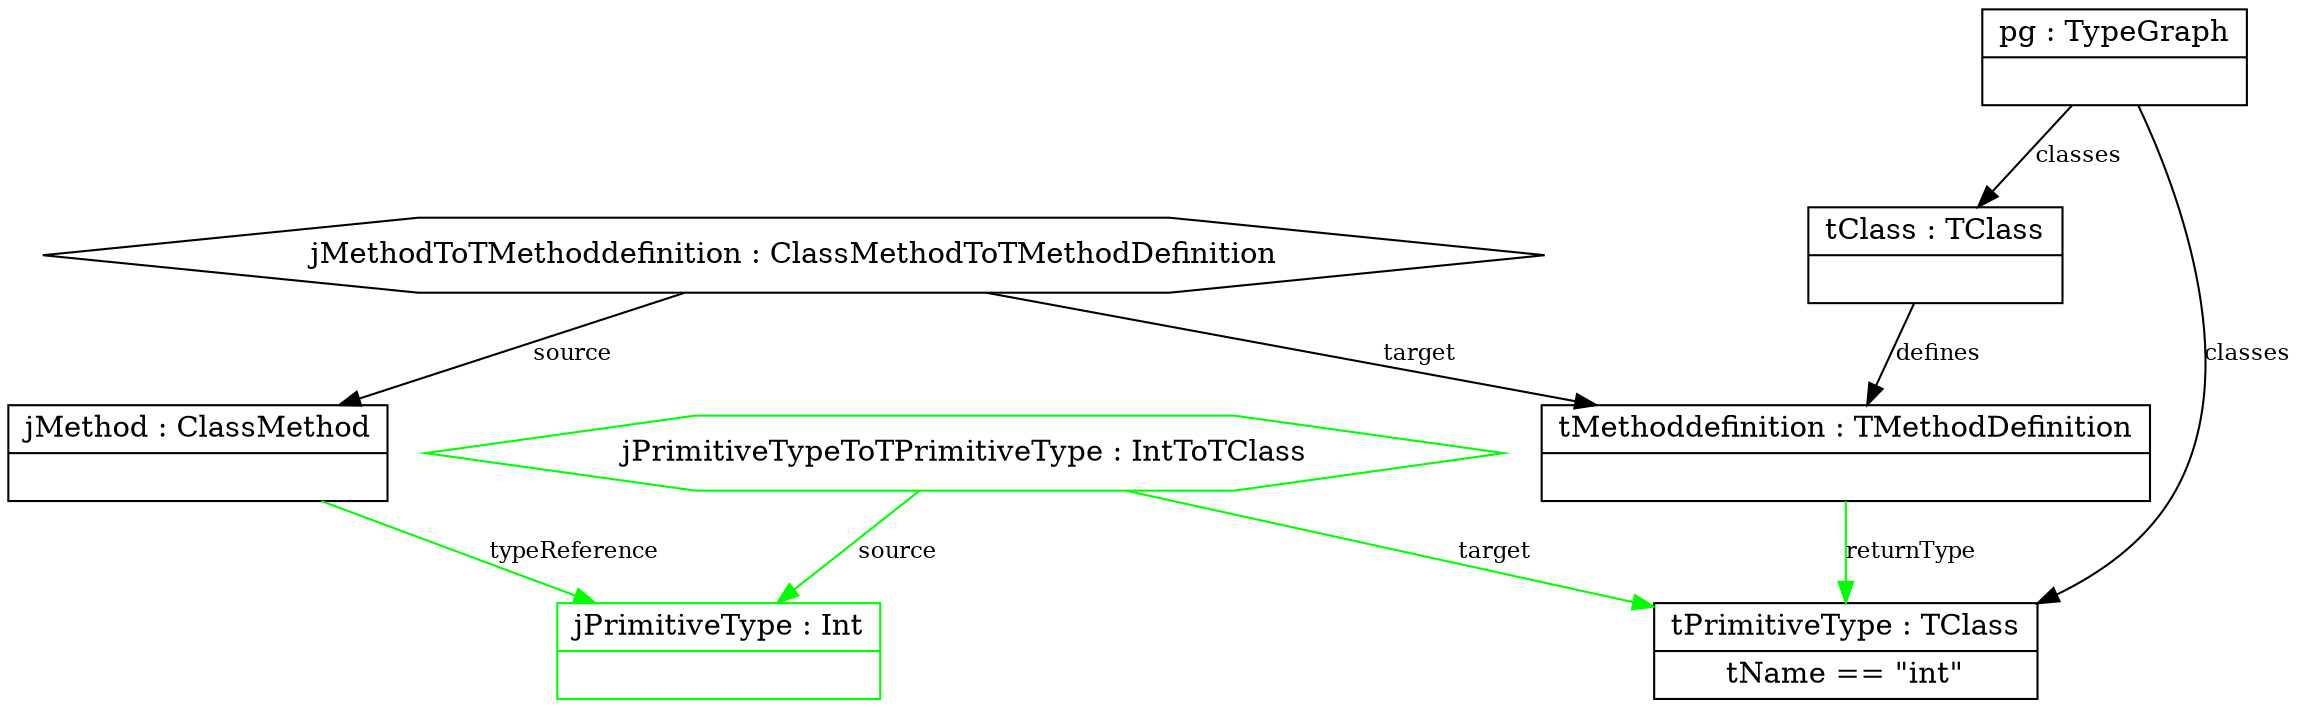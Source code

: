 digraph "ReturnPrimitiveInt" {
	label="";

	subgraph "Correspondence Domain" {
	          "jPrimitiveTypeToTPrimitiveType : IntToTClass" [shape=hexagon, color=green];
	          "jMethodToTMethoddefinition : ClassMethodToTMethodDefinition" [shape=hexagon, color=black];

	          "jPrimitiveTypeToTPrimitiveType : IntToTClass" -> "jPrimitiveType : Int" [color=green, label="source", fontsize=11];
	          "jPrimitiveTypeToTPrimitiveType : IntToTClass" -> "tPrimitiveType : TClass" [color=green, label="target", fontsize=11];
	          "jMethodToTMethoddefinition : ClassMethodToTMethodDefinition" -> "jMethod : ClassMethod" [color=black, label="source", fontsize=11];
	          "jMethodToTMethoddefinition : ClassMethodToTMethodDefinition" -> "tMethoddefinition : TMethodDefinition" [color=black, label="target", fontsize=11];
	}
	subgraph "Source Domain" {
	          "jMethod : ClassMethod" [shape=record, color=black, label="{jMethod : ClassMethod | }"];
	          "jPrimitiveType : Int" [shape=record, color=green, label="{jPrimitiveType : Int | }"];

	          "jMethod : ClassMethod" -> "jPrimitiveType : Int" [color=green, label="typeReference", fontsize=11];
	}
	subgraph "Target Domain" {
	          "tMethoddefinition : TMethodDefinition" [shape=record, color=black, label="{tMethoddefinition : TMethodDefinition | }"];
	          "pg : TypeGraph" [shape=record, color=black, label="{pg : TypeGraph | }"];
	          "tPrimitiveType : TClass" [shape=record, color=black, label="{tPrimitiveType : TClass | tName == \"int\"}"];
	          "tClass : TClass" [shape=record, color=black, label="{tClass : TClass | }"];

	          "pg : TypeGraph" -> "tPrimitiveType : TClass" [color=black, label="classes", fontsize=11];
	          "tMethoddefinition : TMethodDefinition" -> "tPrimitiveType : TClass" [color=green, label="returnType", fontsize=11];
	          "tClass : TClass" -> "tMethoddefinition : TMethodDefinition" [color=black, label="defines", fontsize=11];
	          "pg : TypeGraph" -> "tClass : TClass" [color=black, label="classes", fontsize=11];
	}
}